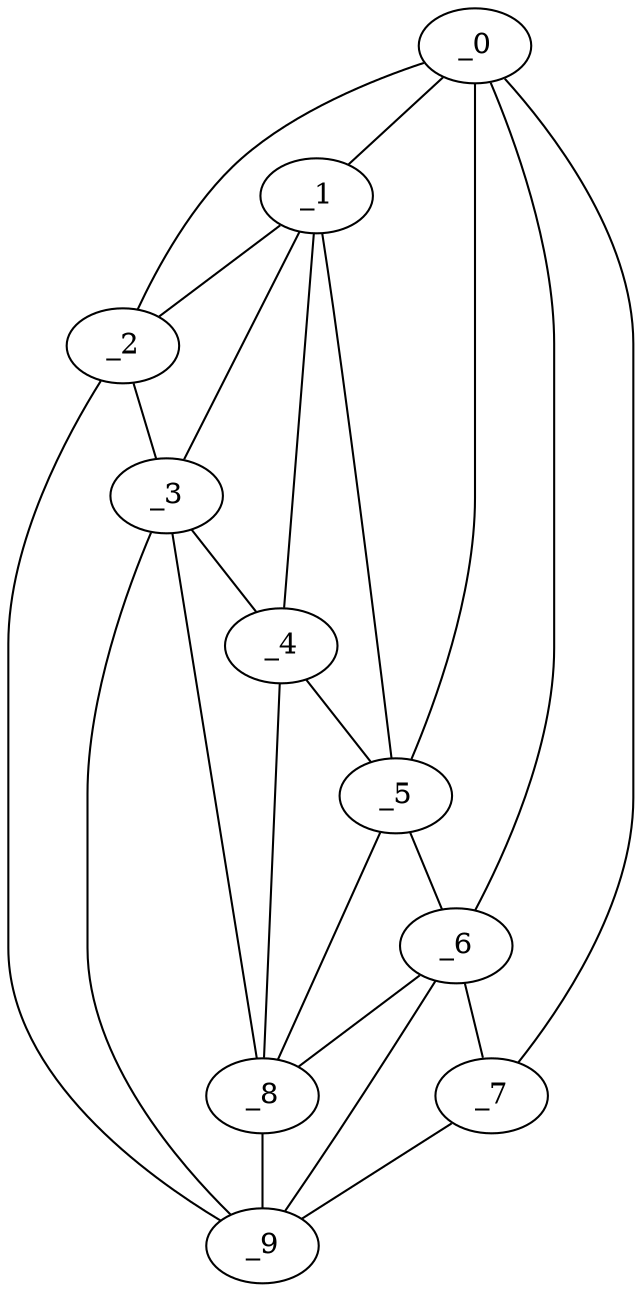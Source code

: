 graph "obj97__325.gxl" {
	_0	 [x=17,
		y=6];
	_1	 [x=85,
		y=19];
	_0 -- _1	 [valence=2];
	_2	 [x=86,
		y=8];
	_0 -- _2	 [valence=1];
	_5	 [x=92,
		y=33];
	_0 -- _5	 [valence=2];
	_6	 [x=98,
		y=64];
	_0 -- _6	 [valence=1];
	_7	 [x=100,
		y=72];
	_0 -- _7	 [valence=1];
	_1 -- _2	 [valence=2];
	_3	 [x=92,
		y=12];
	_1 -- _3	 [valence=1];
	_4	 [x=92,
		y=23];
	_1 -- _4	 [valence=2];
	_1 -- _5	 [valence=2];
	_2 -- _3	 [valence=2];
	_9	 [x=115,
		y=18];
	_2 -- _9	 [valence=1];
	_3 -- _4	 [valence=1];
	_8	 [x=108,
		y=20];
	_3 -- _8	 [valence=2];
	_3 -- _9	 [valence=1];
	_4 -- _5	 [valence=1];
	_4 -- _8	 [valence=2];
	_5 -- _6	 [valence=2];
	_5 -- _8	 [valence=2];
	_6 -- _7	 [valence=2];
	_6 -- _8	 [valence=1];
	_6 -- _9	 [valence=1];
	_7 -- _9	 [valence=1];
	_8 -- _9	 [valence=2];
}
